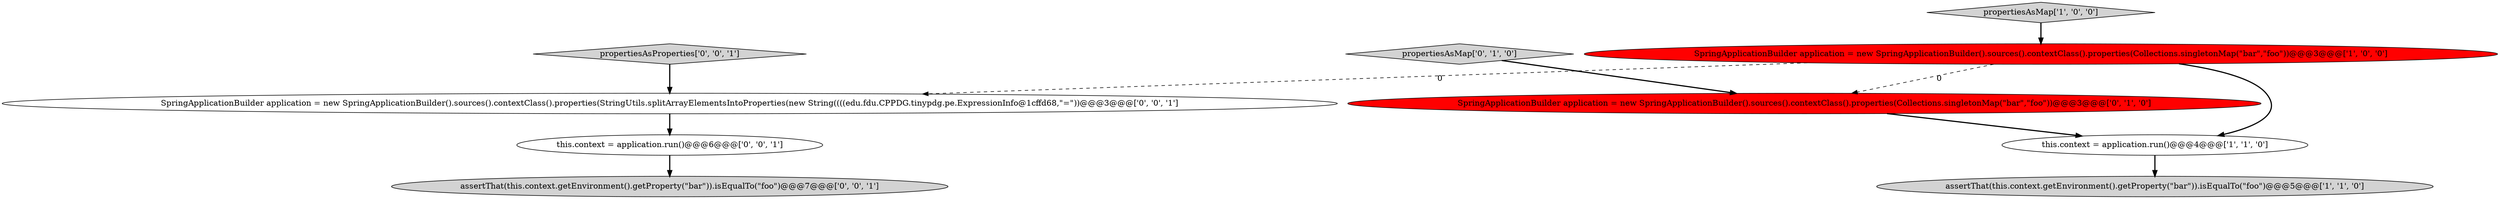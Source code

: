 digraph {
7 [style = filled, label = "propertiesAsProperties['0', '0', '1']", fillcolor = lightgray, shape = diamond image = "AAA0AAABBB3BBB"];
2 [style = filled, label = "assertThat(this.context.getEnvironment().getProperty(\"bar\")).isEqualTo(\"foo\")@@@5@@@['1', '1', '0']", fillcolor = lightgray, shape = ellipse image = "AAA0AAABBB1BBB"];
5 [style = filled, label = "propertiesAsMap['0', '1', '0']", fillcolor = lightgray, shape = diamond image = "AAA0AAABBB2BBB"];
4 [style = filled, label = "SpringApplicationBuilder application = new SpringApplicationBuilder().sources().contextClass().properties(Collections.singletonMap(\"bar\",\"foo\"))@@@3@@@['0', '1', '0']", fillcolor = red, shape = ellipse image = "AAA1AAABBB2BBB"];
9 [style = filled, label = "assertThat(this.context.getEnvironment().getProperty(\"bar\")).isEqualTo(\"foo\")@@@7@@@['0', '0', '1']", fillcolor = lightgray, shape = ellipse image = "AAA0AAABBB3BBB"];
0 [style = filled, label = "this.context = application.run()@@@4@@@['1', '1', '0']", fillcolor = white, shape = ellipse image = "AAA0AAABBB1BBB"];
3 [style = filled, label = "SpringApplicationBuilder application = new SpringApplicationBuilder().sources().contextClass().properties(Collections.singletonMap(\"bar\",\"foo\"))@@@3@@@['1', '0', '0']", fillcolor = red, shape = ellipse image = "AAA1AAABBB1BBB"];
1 [style = filled, label = "propertiesAsMap['1', '0', '0']", fillcolor = lightgray, shape = diamond image = "AAA0AAABBB1BBB"];
8 [style = filled, label = "this.context = application.run()@@@6@@@['0', '0', '1']", fillcolor = white, shape = ellipse image = "AAA0AAABBB3BBB"];
6 [style = filled, label = "SpringApplicationBuilder application = new SpringApplicationBuilder().sources().contextClass().properties(StringUtils.splitArrayElementsIntoProperties(new String((((edu.fdu.CPPDG.tinypdg.pe.ExpressionInfo@1cffd68,\"=\"))@@@3@@@['0', '0', '1']", fillcolor = white, shape = ellipse image = "AAA0AAABBB3BBB"];
1->3 [style = bold, label=""];
5->4 [style = bold, label=""];
7->6 [style = bold, label=""];
3->6 [style = dashed, label="0"];
3->4 [style = dashed, label="0"];
3->0 [style = bold, label=""];
6->8 [style = bold, label=""];
4->0 [style = bold, label=""];
0->2 [style = bold, label=""];
8->9 [style = bold, label=""];
}
